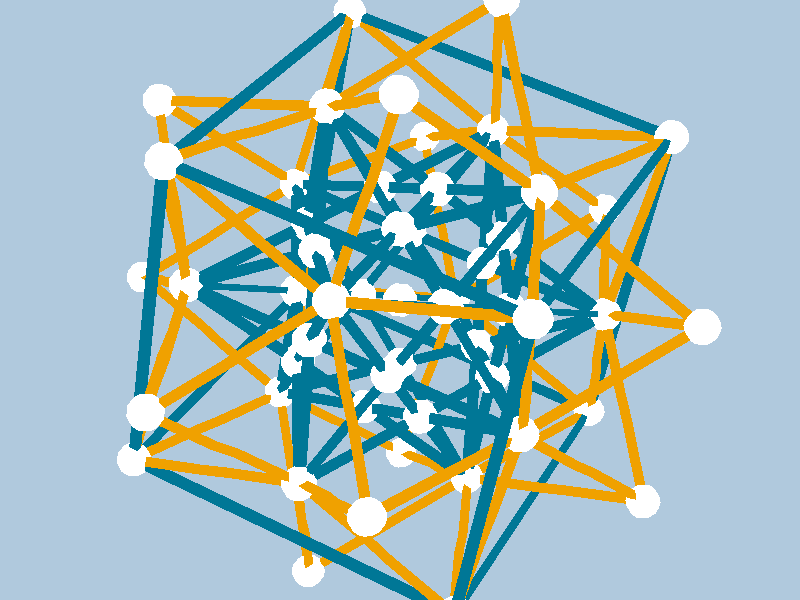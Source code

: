 

#declare           look_dir = <-0.92808427,-0.32173864,0.18746687>;

#declare             up_dir = <-0.34459728,0.55130211,-0.75981491>;

#declare          right_dir = <0.14111093,-0.76977285,-0.62252508>;

#declare viewpoint_distance = 108.73127;

#declare near_clip_distance = 0.2718281786416199;

#declare far_clip_distance = 217.46253967285156;

#declare      look_at_point = <0,0,0>;

#declare      field_of_view = 0.4426289;

#declare       canvas_width = 2000;

#declare      canvas_height = 2000;

#declare      parallel_proj = 0;

#declare anim = transform { rotate -58.283 * y rotate clock * 72 * x rotate 58.283 * y }global_settings { assumed_gamma 2.2 }camera {    #if ( parallel_proj )        orthographic    #end    location look_at_point - viewpoint_distance * look_dir    sky up_dir    right ( image_width / image_height ) * -x    up y    angle ( field_of_view / pi ) * 180    look_at look_at_point}#declare tau = ( 1 + sqrt(5) ) / 2;#declare phi = ( 1 + sqrt(5) ) / 2;#declare light_distance = viewpoint_distance * 2;#ifndef (multiplier_light_1)#declare multiplier_light_1 = 1;#end#ifndef (multiplier_light_2)#declare multiplier_light_2 = 1;#end#ifndef (multiplier_light_3)#declare multiplier_light_3 = 1;#end#ifndef (multiplier_ambient)#declare multiplier_ambient = 1.7;#end


light_source { -light_distance * <-0.44237605,-1.64281356,0.32475671> color rgb <0.92156863,0.92156863,0.89411765> * multiplier_light_1 }

light_source { -light_distance * <-0.14111094,0.76977283,0.6225251> color rgb <0.89411765,0.89411765,0.92156863> * multiplier_light_2 }

light_source { -light_distance * <-0.92808425,-0.32173863,0.18746687> color rgb <0.11764706,0.11764706,0.11764706> * multiplier_light_3 }

#declare ambient_color = color rgb <0.16078432,0.16078432,0.16078432>;

#default { texture { finish { phong 0.3 ambient multiplier_ambient * ambient_color diffuse 0.6 } } }

background { color rgb <0.68627453,0.78431374,0.86274511> }

#declare phi = ( 1 + sqrt(5) ) / 2;
#declare shape0 = union {
polygon {6, (<-1 +1/2*phi, -1, 1/2 -1/2*phi>)(<1/2 -1/2*phi, -1/2*phi, 1 -phi>)(<0, -3/2 +1/2*phi, -1/2*phi>)(<-1/2 +1/2*phi, -1/2*phi, 1 -phi>)(<1 -1/2*phi, -1, 1/2 -1/2*phi>)(<-1 +1/2*phi, -1, 1/2 -1/2*phi>)}
polygon {4, (<-1/2 +1/2*phi, -1/2*phi, -1 +phi>)(<1/2*phi, 1 -phi, -1/2 +1/2*phi>)(<-1 +phi, 1/2 -1/2*phi, 1/2*phi>)(<-1/2 +1/2*phi, -1/2*phi, -1 +phi>)}
polygon {4, (<0, 3/2 -1/2*phi, 1/2*phi>)(<1/2 -1/2*phi, 1 -1/2*phi, 1>)(<-1/2 +1/2*phi, 1 -1/2*phi, 1>)(<0, 3/2 -1/2*phi, 1/2*phi>)}
polygon {5, (<-1/2*phi, -1 +phi, -1/2 +1/2*phi>)(<-1, -1/2 +1/2*phi, 1 -1/2*phi>)(<-1/2*phi, 0, 3/2 -1/2*phi>)(<1 -phi, -1/2 +1/2*phi, 1/2*phi>)(<-1/2*phi, -1 +phi, -1/2 +1/2*phi>)}
polygon {4, (<-1, -1/2 +1/2*phi, -1 +1/2*phi>)(<-1/2*phi, 0, -3/2 +1/2*phi>)(<-1, 1/2 -1/2*phi, -1 +1/2*phi>)(<-1, -1/2 +1/2*phi, -1 +1/2*phi>)}
polygon {5, (<-1 +1/2*phi, -1, 1/2 -1/2*phi>)(<-3/2 +1/2*phi, -1/2*phi, 0>)(<-1/2*phi, 1 -phi, 1/2 -1/2*phi>)(<1/2 -1/2*phi, -1/2*phi, 1 -phi>)(<-1 +1/2*phi, -1, 1/2 -1/2*phi>)}
polygon {5, (<1/2 -1/2*phi, -1/2*phi, -1 +phi>)(<0, -3/2 +1/2*phi, 1/2*phi>)(<1/2 -1/2*phi, -1 +1/2*phi, 1>)(<1 -phi, 1/2 -1/2*phi, 1/2*phi>)(<1/2 -1/2*phi, -1/2*phi, -1 +phi>)}
polygon {6, (<1/2 -1/2*phi, 1/2*phi, -1 +phi>)(<0, 3/2 -1/2*phi, 1/2*phi>)(<-1/2 +1/2*phi, 1/2*phi, -1 +phi>)(<1 -1/2*phi, 1, -1/2 +1/2*phi>)(<-1 +1/2*phi, 1, -1/2 +1/2*phi>)(<1/2 -1/2*phi, 1/2*phi, -1 +phi>)}
polygon {5, (<1, -1/2 +1/2*phi, 1 -1/2*phi>)(<1/2*phi, -1 +phi, -1/2 +1/2*phi>)(<-1 +phi, -1/2 +1/2*phi, 1/2*phi>)(<1/2*phi, 0, 3/2 -1/2*phi>)(<1, -1/2 +1/2*phi, 1 -1/2*phi>)}
polygon {5, (<-1 +1/2*phi, 1, -1/2 +1/2*phi>)(<1 -1/2*phi, 1, -1/2 +1/2*phi>)(<1 -1/2*phi, 1, 1/2 -1/2*phi>)(<-1 +1/2*phi, 1, 1/2 -1/2*phi>)(<-1 +1/2*phi, 1, -1/2 +1/2*phi>)}
polygon {6, (<1/2 -1/2*phi, 1 -1/2*phi, -1>)(<1/2 -1/2*phi, -1 +1/2*phi, -1>)(<1 -phi, 1/2 -1/2*phi, -1/2*phi>)(<-1/2*phi, 0, -3/2 +1/2*phi>)(<1 -phi, -1/2 +1/2*phi, -1/2*phi>)(<1/2 -1/2*phi, 1 -1/2*phi, -1>)}
polygon {5, (<1/2 -1/2*phi, 1/2*phi, -1 +phi>)(<1 -phi, -1/2 +1/2*phi, 1/2*phi>)(<1/2 -1/2*phi, 1 -1/2*phi, 1>)(<0, 3/2 -1/2*phi, 1/2*phi>)(<1/2 -1/2*phi, 1/2*phi, -1 +phi>)}
polygon {4, (<-1/2*phi, -1 +phi, 1/2 -1/2*phi>)(<1/2 -1/2*phi, 1/2*phi, 1 -phi>)(<1 -phi, -1/2 +1/2*phi, -1/2*phi>)(<-1/2*phi, -1 +phi, 1/2 -1/2*phi>)}
polygon {5, (<-1/2 +1/2*phi, 1 -1/2*phi, -1>)(<-1/2 +1/2*phi, -1 +1/2*phi, -1>)(<1/2 -1/2*phi, -1 +1/2*phi, -1>)(<1/2 -1/2*phi, 1 -1/2*phi, -1>)(<-1/2 +1/2*phi, 1 -1/2*phi, -1>)}
polygon {4, (<1/2 -1/2*phi, -1/2*phi, 1 -phi>)(<-1/2*phi, 1 -phi, 1/2 -1/2*phi>)(<1 -phi, 1/2 -1/2*phi, -1/2*phi>)(<1/2 -1/2*phi, -1/2*phi, 1 -phi>)}
polygon {5, (<-1/2*phi, 1 -phi, -1/2 +1/2*phi>)(<1 -phi, 1/2 -1/2*phi, 1/2*phi>)(<-1/2*phi, 0, 3/2 -1/2*phi>)(<-1, 1/2 -1/2*phi, 1 -1/2*phi>)(<-1/2*phi, 1 -phi, -1/2 +1/2*phi>)}
polygon {5, (<1 -1/2*phi, -1, -1/2 +1/2*phi>)(<-1 +1/2*phi, -1, -1/2 +1/2*phi>)(<-1 +1/2*phi, -1, 1/2 -1/2*phi>)(<1 -1/2*phi, -1, 1/2 -1/2*phi>)(<1 -1/2*phi, -1, -1/2 +1/2*phi>)}
polygon {5, (<-1, -1/2 +1/2*phi, 1 -1/2*phi>)(<-1, -1/2 +1/2*phi, -1 +1/2*phi>)(<-1, 1/2 -1/2*phi, -1 +1/2*phi>)(<-1, 1/2 -1/2*phi, 1 -1/2*phi>)(<-1, -1/2 +1/2*phi, 1 -1/2*phi>)}
polygon {5, (<-3/2 +1/2*phi, 1/2*phi, 0>)(<-1 +1/2*phi, 1, 1/2 -1/2*phi>)(<1/2 -1/2*phi, 1/2*phi, 1 -phi>)(<-1/2*phi, -1 +phi, 1/2 -1/2*phi>)(<-3/2 +1/2*phi, 1/2*phi, 0>)}
polygon {4, (<1/2*phi, -1 +phi, -1/2 +1/2*phi>)(<-1/2 +1/2*phi, 1/2*phi, -1 +phi>)(<-1 +phi, -1/2 +1/2*phi, 1/2*phi>)(<1/2*phi, -1 +phi, -1/2 +1/2*phi>)}
polygon {6, (<0, 3/2 -1/2*phi, -1/2*phi>)(<1/2 -1/2*phi, 1/2*phi, 1 -phi>)(<-1 +1/2*phi, 1, 1/2 -1/2*phi>)(<1 -1/2*phi, 1, 1/2 -1/2*phi>)(<-1/2 +1/2*phi, 1/2*phi, 1 -phi>)(<0, 3/2 -1/2*phi, -1/2*phi>)}
polygon {5, (<0, 3/2 -1/2*phi, -1/2*phi>)(<1/2 -1/2*phi, 1 -1/2*phi, -1>)(<1 -phi, -1/2 +1/2*phi, -1/2*phi>)(<1/2 -1/2*phi, 1/2*phi, 1 -phi>)(<0, 3/2 -1/2*phi, -1/2*phi>)}
polygon {6, (<-3/2 +1/2*phi, 1/2*phi, 0>)(<-1/2*phi, -1 +phi, 1/2 -1/2*phi>)(<-1, -1/2 +1/2*phi, -1 +1/2*phi>)(<-1, -1/2 +1/2*phi, 1 -1/2*phi>)(<-1/2*phi, -1 +phi, -1/2 +1/2*phi>)(<-3/2 +1/2*phi, 1/2*phi, 0>)}
polygon {4, (<1, 1/2 -1/2*phi, -1 +1/2*phi>)(<1/2*phi, 0, -3/2 +1/2*phi>)(<1, -1/2 +1/2*phi, -1 +1/2*phi>)(<1, 1/2 -1/2*phi, -1 +1/2*phi>)}
polygon {4, (<1, -1/2 +1/2*phi, 1 -1/2*phi>)(<1/2*phi, 0, 3/2 -1/2*phi>)(<1, 1/2 -1/2*phi, 1 -1/2*phi>)(<1, -1/2 +1/2*phi, 1 -1/2*phi>)}
polygon {5, (<1/2*phi, 1 -phi, -1/2 +1/2*phi>)(<1, 1/2 -1/2*phi, 1 -1/2*phi>)(<1/2*phi, 0, 3/2 -1/2*phi>)(<-1 +phi, 1/2 -1/2*phi, 1/2*phi>)(<1/2*phi, 1 -phi, -1/2 +1/2*phi>)}
polygon {4, (<-1 +1/2*phi, -1, -1/2 +1/2*phi>)(<-3/2 +1/2*phi, -1/2*phi, 0>)(<-1 +1/2*phi, -1, 1/2 -1/2*phi>)(<-1 +1/2*phi, -1, -1/2 +1/2*phi>)}
polygon {5, (<1, 1/2 -1/2*phi, -1 +1/2*phi>)(<1/2*phi, 1 -phi, 1/2 -1/2*phi>)(<-1 +phi, 1/2 -1/2*phi, -1/2*phi>)(<1/2*phi, 0, -3/2 +1/2*phi>)(<1, 1/2 -1/2*phi, -1 +1/2*phi>)}
polygon {4, (<-1/2 +1/2*phi, 1/2*phi, 1 -phi>)(<1/2*phi, -1 +phi, 1/2 -1/2*phi>)(<-1 +phi, -1/2 +1/2*phi, -1/2*phi>)(<-1/2 +1/2*phi, 1/2*phi, 1 -phi>)}
polygon {6, (<-1/2 +1/2*phi, -1/2*phi, -1 +phi>)(<0, -3/2 +1/2*phi, 1/2*phi>)(<1/2 -1/2*phi, -1/2*phi, -1 +phi>)(<-1 +1/2*phi, -1, -1/2 +1/2*phi>)(<1 -1/2*phi, -1, -1/2 +1/2*phi>)(<-1/2 +1/2*phi, -1/2*phi, -1 +phi>)}
polygon {4, (<1/2*phi, 1 -phi, 1/2 -1/2*phi>)(<-1/2 +1/2*phi, -1/2*phi, 1 -phi>)(<-1 +phi, 1/2 -1/2*phi, -1/2*phi>)(<1/2*phi, 1 -phi, 1/2 -1/2*phi>)}
polygon {5, (<0, -3/2 +1/2*phi, -1/2*phi>)(<1/2 -1/2*phi, -1/2*phi, 1 -phi>)(<1 -phi, 1/2 -1/2*phi, -1/2*phi>)(<1/2 -1/2*phi, -1 +1/2*phi, -1>)(<0, -3/2 +1/2*phi, -1/2*phi>)}
polygon {5, (<-1/2 +1/2*phi, -1/2*phi, -1 +phi>)(<1 -1/2*phi, -1, -1/2 +1/2*phi>)(<3/2 -1/2*phi, -1/2*phi, 0>)(<1/2*phi, 1 -phi, -1/2 +1/2*phi>)(<-1/2 +1/2*phi, -1/2*phi, -1 +phi>)}
polygon {5, (<0, 3/2 -1/2*phi, -1/2*phi>)(<-1/2 +1/2*phi, 1/2*phi, 1 -phi>)(<-1 +phi, -1/2 +1/2*phi, -1/2*phi>)(<-1/2 +1/2*phi, 1 -1/2*phi, -1>)(<0, 3/2 -1/2*phi, -1/2*phi>)}
polygon {6, (<1, -1/2 +1/2*phi, 1 -1/2*phi>)(<1, -1/2 +1/2*phi, -1 +1/2*phi>)(<1/2*phi, -1 +phi, 1/2 -1/2*phi>)(<3/2 -1/2*phi, 1/2*phi, 0>)(<1/2*phi, -1 +phi, -1/2 +1/2*phi>)(<1, -1/2 +1/2*phi, 1 -1/2*phi>)}
polygon {4, (<1 -1/2*phi, -1, -1/2 +1/2*phi>)(<1 -1/2*phi, -1, 1/2 -1/2*phi>)(<3/2 -1/2*phi, -1/2*phi, 0>)(<1 -1/2*phi, -1, -1/2 +1/2*phi>)}
polygon {5, (<-1, -1/2 +1/2*phi, -1 +1/2*phi>)(<-1/2*phi, -1 +phi, 1/2 -1/2*phi>)(<1 -phi, -1/2 +1/2*phi, -1/2*phi>)(<-1/2*phi, 0, -3/2 +1/2*phi>)(<-1, -1/2 +1/2*phi, -1 +1/2*phi>)}
polygon {5, (<1, -1/2 +1/2*phi, 1 -1/2*phi>)(<1, 1/2 -1/2*phi, 1 -1/2*phi>)(<1, 1/2 -1/2*phi, -1 +1/2*phi>)(<1, -1/2 +1/2*phi, -1 +1/2*phi>)(<1, -1/2 +1/2*phi, 1 -1/2*phi>)}
polygon {5, (<1/2*phi, 0, -3/2 +1/2*phi>)(<-1 +phi, -1/2 +1/2*phi, -1/2*phi>)(<1/2*phi, -1 +phi, 1/2 -1/2*phi>)(<1, -1/2 +1/2*phi, -1 +1/2*phi>)(<1/2*phi, 0, -3/2 +1/2*phi>)}
polygon {5, (<-1/2 +1/2*phi, -1/2*phi, -1 +phi>)(<-1 +phi, 1/2 -1/2*phi, 1/2*phi>)(<-1/2 +1/2*phi, -1 +1/2*phi, 1>)(<0, -3/2 +1/2*phi, 1/2*phi>)(<-1/2 +1/2*phi, -1/2*phi, -1 +phi>)}
polygon {5, (<-1/2 +1/2*phi, 1 -1/2*phi, 1>)(<1/2 -1/2*phi, 1 -1/2*phi, 1>)(<1/2 -1/2*phi, -1 +1/2*phi, 1>)(<-1/2 +1/2*phi, -1 +1/2*phi, 1>)(<-1/2 +1/2*phi, 1 -1/2*phi, 1>)}
polygon {6, (<-1/2*phi, 1 -phi, -1/2 +1/2*phi>)(<-1, 1/2 -1/2*phi, 1 -1/2*phi>)(<-1, 1/2 -1/2*phi, -1 +1/2*phi>)(<-1/2*phi, 1 -phi, 1/2 -1/2*phi>)(<-3/2 +1/2*phi, -1/2*phi, 0>)(<-1/2*phi, 1 -phi, -1/2 +1/2*phi>)}
polygon {4, (<0, 3/2 -1/2*phi, -1/2*phi>)(<-1/2 +1/2*phi, 1 -1/2*phi, -1>)(<1/2 -1/2*phi, 1 -1/2*phi, -1>)(<0, 3/2 -1/2*phi, -1/2*phi>)}
polygon {5, (<-1, 1/2 -1/2*phi, -1 +1/2*phi>)(<-1/2*phi, 0, -3/2 +1/2*phi>)(<1 -phi, 1/2 -1/2*phi, -1/2*phi>)(<-1/2*phi, 1 -phi, 1/2 -1/2*phi>)(<-1, 1/2 -1/2*phi, -1 +1/2*phi>)}
polygon {5, (<1/2*phi, -1 +phi, -1/2 +1/2*phi>)(<3/2 -1/2*phi, 1/2*phi, 0>)(<1 -1/2*phi, 1, -1/2 +1/2*phi>)(<-1/2 +1/2*phi, 1/2*phi, -1 +phi>)(<1/2*phi, -1 +phi, -1/2 +1/2*phi>)}
polygon {4, (<-1/2*phi, -1 +phi, -1/2 +1/2*phi>)(<1 -phi, -1/2 +1/2*phi, 1/2*phi>)(<1/2 -1/2*phi, 1/2*phi, -1 +phi>)(<-1/2*phi, -1 +phi, -1/2 +1/2*phi>)}
polygon {6, (<-1 +phi, 1/2 -1/2*phi, -1/2*phi>)(<-1/2 +1/2*phi, -1 +1/2*phi, -1>)(<-1/2 +1/2*phi, 1 -1/2*phi, -1>)(<-1 +phi, -1/2 +1/2*phi, -1/2*phi>)(<1/2*phi, 0, -3/2 +1/2*phi>)(<-1 +phi, 1/2 -1/2*phi, -1/2*phi>)}
polygon {5, (<-1 +1/2*phi, -1, -1/2 +1/2*phi>)(<1/2 -1/2*phi, -1/2*phi, -1 +phi>)(<-1/2*phi, 1 -phi, -1/2 +1/2*phi>)(<-3/2 +1/2*phi, -1/2*phi, 0>)(<-1 +1/2*phi, -1, -1/2 +1/2*phi>)}
polygon {4, (<3/2 -1/2*phi, 1/2*phi, 0>)(<1 -1/2*phi, 1, 1/2 -1/2*phi>)(<1 -1/2*phi, 1, -1/2 +1/2*phi>)(<3/2 -1/2*phi, 1/2*phi, 0>)}
polygon {4, (<-3/2 +1/2*phi, 1/2*phi, 0>)(<-1 +1/2*phi, 1, -1/2 +1/2*phi>)(<-1 +1/2*phi, 1, 1/2 -1/2*phi>)(<-3/2 +1/2*phi, 1/2*phi, 0>)}
polygon {6, (<-1/2*phi, 0, 3/2 -1/2*phi>)(<1 -phi, 1/2 -1/2*phi, 1/2*phi>)(<1/2 -1/2*phi, -1 +1/2*phi, 1>)(<1/2 -1/2*phi, 1 -1/2*phi, 1>)(<1 -phi, -1/2 +1/2*phi, 1/2*phi>)(<-1/2*phi, 0, 3/2 -1/2*phi>)}
polygon {4, (<1/2 -1/2*phi, -1/2*phi, -1 +phi>)(<1 -phi, 1/2 -1/2*phi, 1/2*phi>)(<-1/2*phi, 1 -phi, -1/2 +1/2*phi>)(<1/2 -1/2*phi, -1/2*phi, -1 +phi>)}
polygon {5, (<-3/2 +1/2*phi, 1/2*phi, 0>)(<-1/2*phi, -1 +phi, -1/2 +1/2*phi>)(<1/2 -1/2*phi, 1/2*phi, -1 +phi>)(<-1 +1/2*phi, 1, -1/2 +1/2*phi>)(<-3/2 +1/2*phi, 1/2*phi, 0>)}
polygon {5, (<-1/2 +1/2*phi, 1/2*phi, 1 -phi>)(<1 -1/2*phi, 1, 1/2 -1/2*phi>)(<3/2 -1/2*phi, 1/2*phi, 0>)(<1/2*phi, -1 +phi, 1/2 -1/2*phi>)(<-1/2 +1/2*phi, 1/2*phi, 1 -phi>)}
polygon {5, (<-1 +phi, 1/2 -1/2*phi, -1/2*phi>)(<-1/2 +1/2*phi, -1/2*phi, 1 -phi>)(<0, -3/2 +1/2*phi, -1/2*phi>)(<-1/2 +1/2*phi, -1 +1/2*phi, -1>)(<-1 +phi, 1/2 -1/2*phi, -1/2*phi>)}
polygon {5, (<1 -1/2*phi, -1, 1/2 -1/2*phi>)(<-1/2 +1/2*phi, -1/2*phi, 1 -phi>)(<1/2*phi, 1 -phi, 1/2 -1/2*phi>)(<3/2 -1/2*phi, -1/2*phi, 0>)(<1 -1/2*phi, -1, 1/2 -1/2*phi>)}
polygon {6, (<-1 +phi, 1/2 -1/2*phi, 1/2*phi>)(<1/2*phi, 0, 3/2 -1/2*phi>)(<-1 +phi, -1/2 +1/2*phi, 1/2*phi>)(<-1/2 +1/2*phi, 1 -1/2*phi, 1>)(<-1/2 +1/2*phi, -1 +1/2*phi, 1>)(<-1 +phi, 1/2 -1/2*phi, 1/2*phi>)}
polygon {4, (<-1, -1/2 +1/2*phi, 1 -1/2*phi>)(<-1, 1/2 -1/2*phi, 1 -1/2*phi>)(<-1/2*phi, 0, 3/2 -1/2*phi>)(<-1, -1/2 +1/2*phi, 1 -1/2*phi>)}
polygon {5, (<-1 +phi, -1/2 +1/2*phi, 1/2*phi>)(<-1/2 +1/2*phi, 1/2*phi, -1 +phi>)(<0, 3/2 -1/2*phi, 1/2*phi>)(<-1/2 +1/2*phi, 1 -1/2*phi, 1>)(<-1 +phi, -1/2 +1/2*phi, 1/2*phi>)}
polygon {6, (<1/2*phi, 1 -phi, -1/2 +1/2*phi>)(<3/2 -1/2*phi, -1/2*phi, 0>)(<1/2*phi, 1 -phi, 1/2 -1/2*phi>)(<1, 1/2 -1/2*phi, -1 +1/2*phi>)(<1, 1/2 -1/2*phi, 1 -1/2*phi>)(<1/2*phi, 1 -phi, -1/2 +1/2*phi>)}
polygon {4, (<-1/2 +1/2*phi, -1 +1/2*phi, -1>)(<0, -3/2 +1/2*phi, -1/2*phi>)(<1/2 -1/2*phi, -1 +1/2*phi, -1>)(<-1/2 +1/2*phi, -1 +1/2*phi, -1>)}
polygon {4, (<0, -3/2 +1/2*phi, 1/2*phi>)(<-1/2 +1/2*phi, -1 +1/2*phi, 1>)(<1/2 -1/2*phi, -1 +1/2*phi, 1>)(<0, -3/2 +1/2*phi, 1/2*phi>)}
}
#declare trans0 = transform { matrix < 1, 0, 0, 0, 1, 0, 0, 0, 1,  0, 0, 0 > }
#declare color_255_255_255 = texture { pigment { color rgb <1,1,1> } };
#declare shape1 = union {
polygon {5, (<1 +2*phi, -1/2 +1/2*phi, -1 +1/2*phi>)(<1 +2*phi, 1/2 -1/2*phi, -1 +1/2*phi>)(<1, 1/2 -1/2*phi, -1 +1/2*phi>)(<1, -1/2 +1/2*phi, -1 +1/2*phi>)(<1 +2*phi, -1/2 +1/2*phi, -1 +1/2*phi>)}
polygon {5, (<1 +2*phi, -1/2 +1/2*phi, 1 -1/2*phi>)(<1 +2*phi, -1/2 +1/2*phi, -1 +1/2*phi>)(<1, -1/2 +1/2*phi, -1 +1/2*phi>)(<1, -1/2 +1/2*phi, 1 -1/2*phi>)(<1 +2*phi, -1/2 +1/2*phi, 1 -1/2*phi>)}
polygon {5, (<1 +2*phi, 1/2 -1/2*phi, 1 -1/2*phi>)(<1, 1/2 -1/2*phi, 1 -1/2*phi>)(<1, 1/2 -1/2*phi, -1 +1/2*phi>)(<1 +2*phi, 1/2 -1/2*phi, -1 +1/2*phi>)(<1 +2*phi, 1/2 -1/2*phi, 1 -1/2*phi>)}
polygon {5, (<1 +2*phi, -1/2 +1/2*phi, 1 -1/2*phi>)(<1, -1/2 +1/2*phi, 1 -1/2*phi>)(<1, 1/2 -1/2*phi, 1 -1/2*phi>)(<1 +2*phi, 1/2 -1/2*phi, 1 -1/2*phi>)(<1 +2*phi, -1/2 +1/2*phi, 1 -1/2*phi>)}
}
#declare trans1 = transform { matrix < 0, 0, -1, -1, 0, 0, 0, 1, 0,  0, 0, 0 > }
#declare color_0_118_149 = texture { pigment { color rgb <0,0.463,0.584> } };
#declare shape2 = union {
polygon {4, (<3/2 +2*phi, -1/2 +1/2*phi, -phi>)(<3/2 +2*phi, 1/2 -1/2*phi, -phi>)(<5/2 +5/2*phi, 0, -1/2 -phi>)(<3/2 +2*phi, -1/2 +1/2*phi, -phi>)}
polygon {5, (<2 +5*phi, -1/2 +1/2*phi, -5/2*phi>)(<2 +5*phi, 1/2 -1/2*phi, -5/2*phi>)(<3/2 +3*phi, 1/2 -1/2*phi, -1 -phi>)(<3/2 +3*phi, -1/2 +1/2*phi, -1 -phi>)(<2 +5*phi, -1/2 +1/2*phi, -5/2*phi>)}
polygon {4, (<3/2 +2*phi, -1/2 +1/2*phi, -phi>)(<5/2 +5/2*phi, 0, -1/2 -phi>)(<3/2 +3*phi, -1/2 +1/2*phi, -1 -phi>)(<3/2 +2*phi, -1/2 +1/2*phi, -phi>)}
polygon {4, (<1/2 +5/2*phi, 0, -1/2 -phi>)(<3/2 +3*phi, 1/2 -1/2*phi, -1 -phi>)(<3/2 +2*phi, 1/2 -1/2*phi, -phi>)(<1/2 +5/2*phi, 0, -1/2 -phi>)}
polygon {4, (<1/2 +5/2*phi, 0, -1/2 -phi>)(<3/2 +3*phi, -1/2 +1/2*phi, -1 -phi>)(<3/2 +3*phi, 1/2 -1/2*phi, -1 -phi>)(<1/2 +5/2*phi, 0, -1/2 -phi>)}
polygon {5, (<1/2*phi, 0, -3/2 +1/2*phi>)(<1, -1/2 +1/2*phi, -1 +1/2*phi>)(<3/2 +2*phi, -1/2 +1/2*phi, -phi>)(<1/2 +5/2*phi, 0, -1/2 -phi>)(<1/2*phi, 0, -3/2 +1/2*phi>)}
polygon {4, (<3/2 +2*phi, 1/2 -1/2*phi, -phi>)(<3/2 +3*phi, 1/2 -1/2*phi, -1 -phi>)(<5/2 +5/2*phi, 0, -1/2 -phi>)(<3/2 +2*phi, 1/2 -1/2*phi, -phi>)}
polygon {5, (<5/2 +5/2*phi, 0, -1/2 -phi>)(<3/2 +3*phi, 1/2 -1/2*phi, -1 -phi>)(<2 +5*phi, 1/2 -1/2*phi, -5/2*phi>)(<3 +9/2*phi, 0, 1/2 -5/2*phi>)(<5/2 +5/2*phi, 0, -1/2 -phi>)}
polygon {4, (<3/2 +2*phi, -1/2 +1/2*phi, -phi>)(<3/2 +3*phi, -1/2 +1/2*phi, -1 -phi>)(<1/2 +5/2*phi, 0, -1/2 -phi>)(<3/2 +2*phi, -1/2 +1/2*phi, -phi>)}
polygon {5, (<1/2*phi, 0, -3/2 +1/2*phi>)(<1/2 +5/2*phi, 0, -1/2 -phi>)(<3/2 +2*phi, 1/2 -1/2*phi, -phi>)(<1, 1/2 -1/2*phi, -1 +1/2*phi>)(<1/2*phi, 0, -3/2 +1/2*phi>)}
polygon {5, (<1, -1/2 +1/2*phi, -1 +1/2*phi>)(<1, 1/2 -1/2*phi, -1 +1/2*phi>)(<3/2 +2*phi, 1/2 -1/2*phi, -phi>)(<3/2 +2*phi, -1/2 +1/2*phi, -phi>)(<1, -1/2 +1/2*phi, -1 +1/2*phi>)}
polygon {5, (<2 +5*phi, -1/2 +1/2*phi, -5/2*phi>)(<3/2 +3*phi, -1/2 +1/2*phi, -1 -phi>)(<5/2 +5/2*phi, 0, -1/2 -phi>)(<3 +9/2*phi, 0, 1/2 -5/2*phi>)(<2 +5*phi, -1/2 +1/2*phi, -5/2*phi>)}
}
#declare trans2 = transform { matrix < 0, 0, 1, 1, 0, 0, 0, 1, 0,  0, 0, 0 > }
#declare color_240_160_0 = texture { pigment { color rgb <0.941,0.627,0> } };
#declare shape3 = union {
polygon {5, (<1 +4*phi, -1/2 +1/2*phi, -1 +1/2*phi>)(<1 +4*phi, 1/2 -1/2*phi, -1 +1/2*phi>)(<1, 1/2 -1/2*phi, -1 +1/2*phi>)(<1, -1/2 +1/2*phi, -1 +1/2*phi>)(<1 +4*phi, -1/2 +1/2*phi, -1 +1/2*phi>)}
polygon {5, (<1 +4*phi, -1/2 +1/2*phi, 1 -1/2*phi>)(<1 +4*phi, -1/2 +1/2*phi, -1 +1/2*phi>)(<1, -1/2 +1/2*phi, -1 +1/2*phi>)(<1, -1/2 +1/2*phi, 1 -1/2*phi>)(<1 +4*phi, -1/2 +1/2*phi, 1 -1/2*phi>)}
polygon {5, (<1 +4*phi, 1/2 -1/2*phi, 1 -1/2*phi>)(<1, 1/2 -1/2*phi, 1 -1/2*phi>)(<1, 1/2 -1/2*phi, -1 +1/2*phi>)(<1 +4*phi, 1/2 -1/2*phi, -1 +1/2*phi>)(<1 +4*phi, 1/2 -1/2*phi, 1 -1/2*phi>)}
polygon {5, (<1 +4*phi, -1/2 +1/2*phi, 1 -1/2*phi>)(<1, -1/2 +1/2*phi, 1 -1/2*phi>)(<1, 1/2 -1/2*phi, 1 -1/2*phi>)(<1 +4*phi, 1/2 -1/2*phi, 1 -1/2*phi>)(<1 +4*phi, -1/2 +1/2*phi, 1 -1/2*phi>)}
}
#declare trans3 = transform { matrix < -1/2*phi, 1/2 -1/2*phi, 1/2, -1/2 +1/2*phi, 1/2, 1/2*phi, -1/2, 1/2*phi, 1/2 -1/2*phi,  0, 0, 0 > }
#declare trans4 = transform { matrix < 0, 1, 0, 0, 0, 1, 1, 0, 0,  0, 0, 0 > }
#declare trans5 = transform { matrix < -1/2*phi, -1/2 +1/2*phi, 1/2, -1/2 +1/2*phi, -1/2, 1/2*phi, 1/2, 1/2*phi, -1/2 +1/2*phi,  0, 0, 0 > }
#declare shape4 = union {
polygon {5, (<5 +10*phi, -1/2 +1/2*phi, -1 +1/2*phi>)(<5 +10*phi, 1/2 -1/2*phi, -1 +1/2*phi>)(<1, 1/2 -1/2*phi, -1 +1/2*phi>)(<1, -1/2 +1/2*phi, -1 +1/2*phi>)(<5 +10*phi, -1/2 +1/2*phi, -1 +1/2*phi>)}
polygon {5, (<5 +10*phi, -1/2 +1/2*phi, 1 -1/2*phi>)(<5 +10*phi, -1/2 +1/2*phi, -1 +1/2*phi>)(<1, -1/2 +1/2*phi, -1 +1/2*phi>)(<1, -1/2 +1/2*phi, 1 -1/2*phi>)(<5 +10*phi, -1/2 +1/2*phi, 1 -1/2*phi>)}
polygon {5, (<5 +10*phi, 1/2 -1/2*phi, 1 -1/2*phi>)(<1, 1/2 -1/2*phi, 1 -1/2*phi>)(<1, 1/2 -1/2*phi, -1 +1/2*phi>)(<5 +10*phi, 1/2 -1/2*phi, -1 +1/2*phi>)(<5 +10*phi, 1/2 -1/2*phi, 1 -1/2*phi>)}
polygon {5, (<5 +10*phi, -1/2 +1/2*phi, 1 -1/2*phi>)(<1, -1/2 +1/2*phi, 1 -1/2*phi>)(<1, 1/2 -1/2*phi, 1 -1/2*phi>)(<5 +10*phi, 1/2 -1/2*phi, 1 -1/2*phi>)(<5 +10*phi, -1/2 +1/2*phi, 1 -1/2*phi>)}
}
#declare trans6 = transform { matrix < 1/2*phi, -1/2 +1/2*phi, 1/2, 1/2 -1/2*phi, -1/2, 1/2*phi, 1/2, -1/2*phi, 1/2 -1/2*phi,  0, 0, 0 > }
#declare trans7 = transform { matrix < -1/2 +1/2*phi, 1/2, -1/2*phi, -1/2, 1/2*phi, -1/2 +1/2*phi, 1/2*phi, -1/2 +1/2*phi, 1/2,  0, 0, 0 > }
#declare trans8 = transform { matrix < -1/2, 1/2*phi, 1/2 -1/2*phi, -1/2*phi, 1/2 -1/2*phi, 1/2, -1/2 +1/2*phi, 1/2, 1/2*phi,  0, 0, 0 > }
#declare trans9 = transform { matrix < 1/2 -1/2*phi, -1/2, 1/2*phi, 1/2, -1/2*phi, 1/2 -1/2*phi, 1/2*phi, -1/2 +1/2*phi, 1/2,  0, 0, 0 > }
#declare trans10 = transform { matrix < 1/2*phi, 1/2 -1/2*phi, -1/2, 1/2 -1/2*phi, 1/2, -1/2*phi, 1/2, 1/2*phi, -1/2 +1/2*phi,  0, 0, 0 > }
#declare trans11 = transform { matrix < 1/2, -1/2*phi, 1/2 -1/2*phi, 1/2*phi, -1/2 +1/2*phi, 1/2, 1/2 -1/2*phi, -1/2, 1/2*phi,  0, 0, 0 > }
#declare trans12 = transform { matrix < 1/2, -1/2*phi, -1/2 +1/2*phi, 1/2*phi, -1/2 +1/2*phi, -1/2, -1/2 +1/2*phi, 1/2, 1/2*phi,  0, 0, 0 > }
#declare trans13 = transform { matrix < -1/2, -1/2*phi, -1/2 +1/2*phi, -1/2*phi, -1/2 +1/2*phi, -1/2, -1/2 +1/2*phi, -1/2, -1/2*phi,  0, 0, 0 > }
#declare trans14 = transform { matrix < -1/2, 1/2*phi, -1/2 +1/2*phi, 1/2*phi, -1/2 +1/2*phi, 1/2, -1/2 +1/2*phi, 1/2, -1/2*phi,  0, 0, 0 > }
#declare trans15 = transform { matrix < 0, -1, 0, 0, 0, -1, 1, 0, 0,  0, 0, 0 > }
#declare trans16 = transform { matrix < -1/2, -1/2*phi, 1/2 -1/2*phi, -1/2*phi, -1/2 +1/2*phi, 1/2, 1/2 -1/2*phi, 1/2, -1/2*phi,  0, 0, 0 > }
#declare trans17 = transform { matrix < 1/2, 1/2*phi, -1/2 +1/2*phi, 1/2*phi, 1/2 -1/2*phi, -1/2, 1/2 -1/2*phi, 1/2, -1/2*phi,  0, 0, 0 > }
#declare trans18 = transform { matrix < 1/2*phi, 1/2 -1/2*phi, 1/2, 1/2 -1/2*phi, 1/2, 1/2*phi, -1/2, -1/2*phi, -1/2 +1/2*phi,  0, 0, 0 > }
#declare trans19 = transform { matrix < -1/2, 1/2*phi, -1/2 +1/2*phi, -1/2*phi, 1/2 -1/2*phi, -1/2, 1/2 -1/2*phi, -1/2, 1/2*phi,  0, 0, 0 > }
#declare trans20 = transform { matrix < 1/2, 1/2*phi, 1/2 -1/2*phi, 1/2*phi, 1/2 -1/2*phi, 1/2, -1/2 +1/2*phi, -1/2, -1/2*phi,  0, 0, 0 > }
#declare trans21 = transform { matrix < 1/2 -1/2*phi, -1/2, -1/2*phi, 1/2, -1/2*phi, -1/2 +1/2*phi, -1/2*phi, 1/2 -1/2*phi, 1/2,  0, 0, 0 > }
#declare trans22 = transform { matrix < -1, 0, 0, 0, 1, 0, 0, 0, -1,  0, 0, 0 > }
#declare trans23 = transform { matrix < -1/2*phi, -1/2 +1/2*phi, -1/2, -1/2 +1/2*phi, -1/2, -1/2*phi, -1/2, -1/2*phi, -1/2 +1/2*phi,  0, 0, 0 > }
#declare trans24 = transform { matrix < 1/2 -1/2*phi, 1/2, -1/2*phi, 1/2, 1/2*phi, -1/2 +1/2*phi, 1/2*phi, 1/2 -1/2*phi, -1/2,  0, 0, 0 > }
#declare trans25 = transform { matrix < -1/2 +1/2*phi, -1/2, -1/2*phi, -1/2, -1/2*phi, -1/2 +1/2*phi, -1/2*phi, -1/2 +1/2*phi, -1/2,  0, 0, 0 > }
#declare trans26 = transform { matrix < -1/2 +1/2*phi, -1/2, 1/2*phi, 1/2, 1/2*phi, -1/2 +1/2*phi, -1/2*phi, -1/2 +1/2*phi, 1/2,  0, 0, 0 > }
#declare trans27 = transform { matrix < -1, 0, 0, 0, -1, 0, 0, 0, 1,  0, 0, 0 > }
#declare trans28 = transform { matrix < -1/2 +1/2*phi, -1/2, 1/2*phi, -1/2, -1/2*phi, 1/2 -1/2*phi, 1/2*phi, 1/2 -1/2*phi, -1/2,  0, 0, 0 > }
#declare trans29 = transform { matrix < 0, 0, -1, 1, 0, 0, 0, -1, 0,  0, 0, 0 > }
#declare trans30 = transform { matrix < -1/2 +1/2*phi, 1/2, 1/2*phi, -1/2, 1/2*phi, 1/2 -1/2*phi, -1/2*phi, 1/2 -1/2*phi, 1/2,  0, 0, 0 > }
#declare trans31 = transform { matrix < 1/2*phi, -1/2 +1/2*phi, -1/2, -1/2 +1/2*phi, 1/2, 1/2*phi, 1/2, -1/2*phi, -1/2 +1/2*phi,  0, 0, 0 > }
#declare trans32 = transform { matrix < -1/2*phi, 1/2 -1/2*phi, -1/2, -1/2 +1/2*phi, 1/2, -1/2*phi, 1/2, -1/2*phi, 1/2 -1/2*phi,  0, 0, 0 > }
#declare trans33 = transform { matrix < 1/2 -1/2*phi, 1/2, 1/2*phi, 1/2, 1/2*phi, 1/2 -1/2*phi, -1/2*phi, -1/2 +1/2*phi, -1/2,  0, 0, 0 > }
#declare trans34 = transform { matrix < -1/2, -1/2*phi, 1/2 -1/2*phi, 1/2*phi, 1/2 -1/2*phi, -1/2, -1/2 +1/2*phi, -1/2, 1/2*phi,  0, 0, 0 > }
#declare trans35 = transform { matrix < 1/2*phi, -1/2 +1/2*phi, -1/2, 1/2 -1/2*phi, -1/2, -1/2*phi, -1/2, 1/2*phi, 1/2 -1/2*phi,  0, 0, 0 > }
object { shape0 transform trans0 translate (<-2 -3*phi, 0, -3 -5*phi>) transform anim texture { color_255_255_255 } }
object { shape0 transform trans0 translate (<-2 -3*phi, 5 +8*phi, 0>) transform anim texture { color_255_255_255 } }
object { shape1 transform trans1 translate (<-2 -3*phi, 0, 1 +phi>) transform anim texture { color_0_118_149 } }
object { shape2 transform trans2 translate (<0, 3 +5*phi, 2 +3*phi>) transform anim texture { color_240_160_0 } }
object { shape0 transform trans0 translate (<-3 -5*phi, 2 +3*phi, 0>) transform anim texture { color_255_255_255 } }
object { shape3 transform trans3 translate (<0, 1 +phi, 2 +3*phi>) transform anim texture { color_0_118_149 } }
object { shape2 transform trans4 translate (<-2 -3*phi, 0, -3 -5*phi>) transform anim texture { color_240_160_0 } }
object { shape0 transform trans0 translate (<0, 0, 0>) transform anim texture { color_255_255_255 } }
object { shape0 transform trans0 translate (<0, -1 -phi, 2 +3*phi>) transform anim texture { color_255_255_255 } }
object { shape1 transform trans5 translate (<1 +2*phi, -1 -2*phi, 1 +2*phi>) transform anim texture { color_0_118_149 } }
object { shape0 transform trans0 translate (<3 +5*phi, -3 -5*phi, -3 -5*phi>) transform anim texture { color_255_255_255 } }
object { shape0 transform trans0 translate (<-3 -5*phi, -3 -5*phi, -3 -5*phi>) transform anim texture { color_255_255_255 } }
object { shape4 transform trans6 translate (<0, -2 -3*phi, -5 -8*phi>) transform anim texture { color_0_118_149 } }
object { shape4 transform trans7 translate (<3 +5*phi, -3 -5*phi, 3 +5*phi>) transform anim texture { color_0_118_149 } }
object { shape1 transform trans8 translate (<-1 -2*phi, -1 -2*phi, 1 +2*phi>) transform anim texture { color_0_118_149 } }
object { shape2 transform trans5 translate (<0, -3 -5*phi, 2 +3*phi>) transform anim texture { color_240_160_0 } }
object { shape3 transform trans4 translate (<0, 1 +phi, 2 +3*phi>) transform anim texture { color_0_118_149 } }
object { shape1 transform trans9 translate (<1 +2*phi, -1 -2*phi, -1 -2*phi>) transform anim texture { color_0_118_149 } }
object { shape3 transform trans6 translate (<1 +2*phi, 1 +2*phi, -1 -2*phi>) transform anim texture { color_0_118_149 } }
object { shape3 transform trans10 translate (<0, 1 +phi, -2 -3*phi>) transform anim texture { color_0_118_149 } }
object { shape3 transform trans11 translate (<-1 -2*phi, -1 -2*phi, -1 -2*phi>) transform anim texture { color_0_118_149 } }
object { shape2 transform trans8 translate (<-3 -5*phi, -2 -3*phi, 0>) transform anim texture { color_240_160_0 } }
object { shape0 transform trans0 translate (<1 +2*phi, 1 +2*phi, 1 +2*phi>) transform anim texture { color_255_255_255 } }
object { shape0 transform trans0 translate (<3 +5*phi, 2 +3*phi, 0>) transform anim texture { color_255_255_255 } }
object { shape1 transform trans5 translate (<0, 1 +phi, -2 -3*phi>) transform anim texture { color_0_118_149 } }
object { shape2 transform trans12 translate (<2 +3*phi, 0, -3 -5*phi>) transform anim texture { color_240_160_0 } }
object { shape2 transform trans13 translate (<0, -3 -5*phi, -2 -3*phi>) transform anim texture { color_240_160_0 } }
object { shape2 transform trans14 translate (<2 +3*phi, 0, 3 +5*phi>) transform anim texture { color_240_160_0 } }
object { shape2 transform trans15 translate (<-2 -3*phi, 0, -3 -5*phi>) transform anim texture { color_240_160_0 } }
object { shape4 transform trans7 translate (<-2 -3*phi, -5 -8*phi, 0>) transform anim texture { color_0_118_149 } }
object { shape0 transform trans0 translate (<-2 -3*phi, 0, -1 -phi>) transform anim texture { color_255_255_255 } }
object { shape3 transform trans5 translate (<-1 -2*phi, 1 +2*phi, -1 -2*phi>) transform anim texture { color_0_118_149 } }
object { shape3 transform trans9 translate (<-1 -2*phi, 1 +2*phi, 1 +2*phi>) transform anim texture { color_0_118_149 } }
object { shape0 transform trans0 translate (<0, 3 +5*phi, 2 +3*phi>) transform anim texture { color_255_255_255 } }
object { shape0 transform trans0 translate (<-5 -8*phi, 0, 2 +3*phi>) transform anim texture { color_255_255_255 } }
object { shape3 transform trans16 translate (<1 +2*phi, -1 -2*phi, -1 -2*phi>) transform anim texture { color_0_118_149 } }
object { shape3 transform trans17 translate (<-1 -2*phi, 1 +2*phi, 1 +2*phi>) transform anim texture { color_0_118_149 } }
object { shape0 transform trans0 translate (<5 +8*phi, 0, 2 +3*phi>) transform anim texture { color_255_255_255 } }
object { shape0 transform trans0 translate (<0, 2 +3*phi, 5 +8*phi>) transform anim texture { color_255_255_255 } }
object { shape2 transform trans18 translate (<0, -3 -5*phi, 2 +3*phi>) transform anim texture { color_240_160_0 } }
object { shape3 transform trans12 translate (<-1 -2*phi, -1 -2*phi, 1 +2*phi>) transform anim texture { color_0_118_149 } }
object { shape1 transform trans13 translate (<2 +3*phi, 0, 1 +phi>) transform anim texture { color_0_118_149 } }
object { shape1 transform trans19 translate (<-1 -2*phi, -1 -2*phi, -1 -2*phi>) transform anim texture { color_0_118_149 } }
object { shape2 transform trans20 translate (<2 +3*phi, 0, 3 +5*phi>) transform anim texture { color_240_160_0 } }
object { shape0 transform trans0 translate (<2 +3*phi, 5 +8*phi, 0>) transform anim texture { color_255_255_255 } }
object { shape0 transform trans0 translate (<2 +3*phi, 0, -3 -5*phi>) transform anim texture { color_255_255_255 } }
object { shape3 transform trans11 translate (<2 +3*phi, 0, 1 +phi>) transform anim texture { color_0_118_149 } }
object { shape1 transform trans21 translate (<-1 -phi, 2 +3*phi, 0>) transform anim texture { color_0_118_149 } }
object { shape1 transform trans22 translate (<1 +phi, -2 -3*phi, 0>) transform anim texture { color_0_118_149 } }
object { shape2 transform trans17 translate (<0, 3 +5*phi, -2 -3*phi>) transform anim texture { color_240_160_0 } }
object { shape1 transform trans16 translate (<-1 -2*phi, 1 +2*phi, 1 +2*phi>) transform anim texture { color_0_118_149 } }
object { shape3 transform trans23 translate (<-1 -2*phi, 1 +2*phi, 1 +2*phi>) transform anim texture { color_0_118_149 } }
object { shape4 transform trans11 translate (<2 +3*phi, 5 +8*phi, 0>) transform anim texture { color_0_118_149 } }
object { shape0 transform trans0 translate (<-2 -3*phi, -5 -8*phi, 0>) transform anim texture { color_255_255_255 } }
object { shape3 transform trans24 translate (<-1 -2*phi, -1 -2*phi, -1 -2*phi>) transform anim texture { color_0_118_149 } }
object { shape3 transform trans22 translate (<-1 -phi, -2 -3*phi, 0>) transform anim texture { color_0_118_149 } }
object { shape3 transform trans25 translate (<-1 -phi, -2 -3*phi, 0>) transform anim texture { color_0_118_149 } }
object { shape2 transform trans17 translate (<3 +5*phi, -2 -3*phi, 0>) transform anim texture { color_240_160_0 } }
object { shape1 transform trans11 translate (<1 +2*phi, 1 +2*phi, 1 +2*phi>) transform anim texture { color_0_118_149 } }
object { shape0 transform trans0 translate (<-1 -phi, 2 +3*phi, 0>) transform anim texture { color_255_255_255 } }
object { shape3 transform trans21 translate (<-1 -2*phi, 1 +2*phi, -1 -2*phi>) transform anim texture { color_0_118_149 } }
object { shape3 transform trans2 translate (<-2 -3*phi, 0, 1 +phi>) transform anim texture { color_0_118_149 } }
object { shape2 transform trans26 translate (<3 +5*phi, 2 +3*phi, 0>) transform anim texture { color_240_160_0 } }
object { shape2 transform trans27 translate (<0, -3 -5*phi, -2 -3*phi>) transform anim texture { color_240_160_0 } }
object { shape3 transform trans28 translate (<1 +2*phi, 1 +2*phi, 1 +2*phi>) transform anim texture { color_0_118_149 } }
object { shape2 transform trans27 translate (<-2 -3*phi, 0, 3 +5*phi>) transform anim texture { color_240_160_0 } }
object { shape3 transform trans1 translate (<-2 -3*phi, 0, -1 -phi>) transform anim texture { color_0_118_149 } }
object { shape3 transform trans3 translate (<-1 -2*phi, -1 -2*phi, -1 -2*phi>) transform anim texture { color_0_118_149 } }
object { shape2 transform trans29 translate (<0, -3 -5*phi, -2 -3*phi>) transform anim texture { color_240_160_0 } }
object { shape0 transform trans0 translate (<-2 -3*phi, 0, 1 +phi>) transform anim texture { color_255_255_255 } }
object { shape0 transform trans0 translate (<0, 2 +3*phi, -5 -8*phi>) transform anim texture { color_255_255_255 } }
object { shape3 transform trans30 translate (<1 +2*phi, -1 -2*phi, 1 +2*phi>) transform anim texture { color_0_118_149 } }
object { shape2 transform trans31 translate (<0, 3 +5*phi, 2 +3*phi>) transform anim texture { color_240_160_0 } }
object { shape2 transform trans14 translate (<-3 -5*phi, -2 -3*phi, 0>) transform anim texture { color_240_160_0 } }
object { shape1 transform trans3 translate (<1 +2*phi, 1 +2*phi, 1 +2*phi>) transform anim texture { color_0_118_149 } }
object { shape0 transform trans0 translate (<3 +5*phi, -2 -3*phi, 0>) transform anim texture { color_255_255_255 } }
object { shape0 transform trans0 translate (<-1 -2*phi, -1 -2*phi, 1 +2*phi>) transform anim texture { color_255_255_255 } }
object { shape3 transform trans23 translate (<0, -1 -phi, -2 -3*phi>) transform anim texture { color_0_118_149 } }
object { shape0 transform trans0 translate (<1 +2*phi, 1 +2*phi, -1 -2*phi>) transform anim texture { color_255_255_255 } }
object { shape2 transform trans8 translate (<2 +3*phi, 0, -3 -5*phi>) transform anim texture { color_240_160_0 } }
object { shape3 transform trans5 translate (<0, -1 -phi, 2 +3*phi>) transform anim texture { color_0_118_149 } }
object { shape3 transform trans32 translate (<-1 -2*phi, -1 -2*phi, 1 +2*phi>) transform anim texture { color_0_118_149 } }
object { shape3 transform trans12 translate (<2 +3*phi, 0, -1 -phi>) transform anim texture { color_0_118_149 } }
object { shape2 transform trans20 translate (<-3 -5*phi, 2 +3*phi, 0>) transform anim texture { color_240_160_0 } }
object { shape3 transform trans15 translate (<0, -1 -phi, 2 +3*phi>) transform anim texture { color_0_118_149 } }
object { shape2 transform trans15 translate (<3 +5*phi, -2 -3*phi, 0>) transform anim texture { color_240_160_0 } }
object { shape2 transform trans12 translate (<-3 -5*phi, -2 -3*phi, 0>) transform anim texture { color_240_160_0 } }
object { shape3 transform trans19 translate (<-2 -3*phi, 0, -1 -phi>) transform anim texture { color_0_118_149 } }
object { shape4 transform trans7 translate (<0, 2 +3*phi, 5 +8*phi>) transform anim texture { color_0_118_149 } }
object { shape3 transform trans24 translate (<1 +phi, 2 +3*phi, 0>) transform anim texture { color_0_118_149 } }
object { shape3 transform trans33 translate (<1 +phi, 2 +3*phi, 0>) transform anim texture { color_0_118_149 } }
object { shape0 transform trans0 translate (<-3 -5*phi, 3 +5*phi, 3 +5*phi>) transform anim texture { color_255_255_255 } }
object { shape2 transform trans31 translate (<-2 -3*phi, 0, -3 -5*phi>) transform anim texture { color_240_160_0 } }
object { shape0 transform trans0 translate (<1 +phi, -2 -3*phi, 0>) transform anim texture { color_255_255_255 } }
object { shape2 transform trans26 translate (<0, -3 -5*phi, -2 -3*phi>) transform anim texture { color_240_160_0 } }
object { shape4 transform trans6 translate (<-2 -3*phi, -5 -8*phi, 0>) transform anim texture { color_0_118_149 } }
object { shape2 transform trans18 translate (<0, 3 +5*phi, 2 +3*phi>) transform anim texture { color_240_160_0 } }
object { shape3 transform trans30 translate (<-1 -phi, 2 +3*phi, 0>) transform anim texture { color_0_118_149 } }
object { shape0 transform trans0 translate (<3 +5*phi, -3 -5*phi, 3 +5*phi>) transform anim texture { color_255_255_255 } }
object { shape2 transform trans33 translate (<-3 -5*phi, 2 +3*phi, 0>) transform anim texture { color_240_160_0 } }
object { shape1 transform trans7 translate (<-1 -2*phi, 1 +2*phi, 1 +2*phi>) transform anim texture { color_0_118_149 } }
object { shape4 transform trans7 translate (<-5 -8*phi, 0, 2 +3*phi>) transform anim texture { color_0_118_149 } }
object { shape0 transform trans0 translate (<0, 3 +5*phi, -2 -3*phi>) transform anim texture { color_255_255_255 } }
object { shape2 transform trans11 translate (<0, -3 -5*phi, 2 +3*phi>) transform anim texture { color_240_160_0 } }
object { shape0 transform trans0 translate (<-5 -8*phi, 0, -2 -3*phi>) transform anim texture { color_255_255_255 } }
object { shape3 transform trans4 translate (<0, 1 +phi, -2 -3*phi>) transform anim texture { color_0_118_149 } }
object { shape2 transform trans34 translate (<-3 -5*phi, 2 +3*phi, 0>) transform anim texture { color_240_160_0 } }
object { shape0 transform trans0 translate (<2 +3*phi, 0, 3 +5*phi>) transform anim texture { color_255_255_255 } }
object { shape3 transform trans19 translate (<1 +2*phi, 1 +2*phi, 1 +2*phi>) transform anim texture { color_0_118_149 } }
object { shape0 transform trans0 translate (<1 +phi, 2 +3*phi, 0>) transform anim texture { color_255_255_255 } }
object { shape0 transform trans0 translate (<-2 -3*phi, 0, 3 +5*phi>) transform anim texture { color_255_255_255 } }
object { shape3 transform trans8 translate (<-2 -3*phi, 0, 1 +phi>) transform anim texture { color_0_118_149 } }
object { shape3 transform trans13 translate (<-2 -3*phi, 0, -1 -phi>) transform anim texture { color_0_118_149 } }
object { shape1 transform trans32 translate (<1 +2*phi, 1 +2*phi, -1 -2*phi>) transform anim texture { color_0_118_149 } }
object { shape3 transform trans6 translate (<0, -1 -phi, 2 +3*phi>) transform anim texture { color_0_118_149 } }
object { shape0 transform trans0 translate (<0, -1 -phi, -2 -3*phi>) transform anim texture { color_255_255_255 } }
object { shape3 transform trans28 translate (<-1 -phi, -2 -3*phi, 0>) transform anim texture { color_0_118_149 } }
object { shape4 transform trans19 translate (<-2 -3*phi, -5 -8*phi, 0>) transform anim texture { color_0_118_149 } }
object { shape1 transform trans25 translate (<1 +phi, 2 +3*phi, 0>) transform anim texture { color_0_118_149 } }
object { shape0 transform trans0 translate (<-1 -2*phi, -1 -2*phi, -1 -2*phi>) transform anim texture { color_255_255_255 } }
object { shape1 transform trans22 translate (<1 +phi, 2 +3*phi, 0>) transform anim texture { color_0_118_149 } }
object { shape2 transform trans4 translate (<-2 -3*phi, 0, 3 +5*phi>) transform anim texture { color_240_160_0 } }
object { shape2 transform trans0 translate (<2 +3*phi, 0, 3 +5*phi>) transform anim texture { color_240_160_0 } }
object { shape2 transform trans31 translate (<3 +5*phi, -2 -3*phi, 0>) transform anim texture { color_240_160_0 } }
object { shape1 transform trans23 translate (<1 +2*phi, -1 -2*phi, -1 -2*phi>) transform anim texture { color_0_118_149 } }
object { shape2 transform trans29 translate (<-3 -5*phi, 2 +3*phi, 0>) transform anim texture { color_240_160_0 } }
object { shape2 transform trans0 translate (<0, -3 -5*phi, -2 -3*phi>) transform anim texture { color_240_160_0 } }
object { shape0 transform trans0 translate (<-3 -5*phi, -3 -5*phi, 3 +5*phi>) transform anim texture { color_255_255_255 } }
object { shape3 transform trans0 translate (<1 +phi, 2 +3*phi, 0>) transform anim texture { color_0_118_149 } }
object { shape2 transform trans33 translate (<3 +5*phi, 2 +3*phi, 0>) transform anim texture { color_240_160_0 } }
object { shape3 transform trans25 translate (<1 +2*phi, 1 +2*phi, -1 -2*phi>) transform anim texture { color_0_118_149 } }
object { shape3 transform trans13 translate (<1 +2*phi, -1 -2*phi, 1 +2*phi>) transform anim texture { color_0_118_149 } }
object { shape3 transform trans18 translate (<1 +2*phi, -1 -2*phi, -1 -2*phi>) transform anim texture { color_0_118_149 } }
object { shape2 transform trans21 translate (<3 +5*phi, -2 -3*phi, 0>) transform anim texture { color_240_160_0 } }
object { shape2 transform trans13 translate (<2 +3*phi, 0, 3 +5*phi>) transform anim texture { color_240_160_0 } }
object { shape0 transform trans0 translate (<-3 -5*phi, 3 +5*phi, -3 -5*phi>) transform anim texture { color_255_255_255 } }
object { shape3 transform trans15 translate (<0, -1 -phi, -2 -3*phi>) transform anim texture { color_0_118_149 } }
object { shape3 transform trans18 translate (<0, 1 +phi, 2 +3*phi>) transform anim texture { color_0_118_149 } }
object { shape2 transform trans5 translate (<0, 3 +5*phi, 2 +3*phi>) transform anim texture { color_240_160_0 } }
object { shape3 transform trans7 translate (<1 +2*phi, -1 -2*phi, -1 -2*phi>) transform anim texture { color_0_118_149 } }
object { shape1 transform trans4 translate (<0, -1 -phi, -2 -3*phi>) transform anim texture { color_0_118_149 } }
object { shape0 transform trans0 translate (<0, 1 +phi, -2 -3*phi>) transform anim texture { color_255_255_255 } }
object { shape1 transform trans24 translate (<1 +2*phi, 1 +2*phi, 1 +2*phi>) transform anim texture { color_0_118_149 } }
object { shape2 transform trans2 translate (<-3 -5*phi, -2 -3*phi, 0>) transform anim texture { color_240_160_0 } }
object { shape2 transform trans21 translate (<0, 3 +5*phi, -2 -3*phi>) transform anim texture { color_240_160_0 } }
object { shape2 transform trans11 translate (<3 +5*phi, 2 +3*phi, 0>) transform anim texture { color_240_160_0 } }
object { shape2 transform trans33 translate (<0, -3 -5*phi, 2 +3*phi>) transform anim texture { color_240_160_0 } }
object { shape2 transform trans17 translate (<-2 -3*phi, 0, 3 +5*phi>) transform anim texture { color_240_160_0 } }
object { shape2 transform trans29 translate (<3 +5*phi, 2 +3*phi, 0>) transform anim texture { color_240_160_0 } }
object { shape2 transform trans34 translate (<2 +3*phi, 0, -3 -5*phi>) transform anim texture { color_240_160_0 } }
object { shape2 transform trans5 translate (<-2 -3*phi, 0, -3 -5*phi>) transform anim texture { color_240_160_0 } }
object { shape3 transform trans35 translate (<1 +2*phi, 1 +2*phi, 1 +2*phi>) transform anim texture { color_0_118_149 } }
object { shape3 transform trans32 translate (<0, 1 +phi, -2 -3*phi>) transform anim texture { color_0_118_149 } }
object { shape2 transform trans2 translate (<3 +5*phi, -2 -3*phi, 0>) transform anim texture { color_240_160_0 } }
object { shape0 transform trans0 translate (<2 +3*phi, 0, 1 +phi>) transform anim texture { color_255_255_255 } }
object { shape3 transform trans21 translate (<1 +phi, -2 -3*phi, 0>) transform anim texture { color_0_118_149 } }
object { shape0 transform trans0 translate (<0, 1 +phi, 2 +3*phi>) transform anim texture { color_255_255_255 } }
object { shape0 transform trans0 translate (<-1 -2*phi, 1 +2*phi, 1 +2*phi>) transform anim texture { color_255_255_255 } }
object { shape3 transform trans35 translate (<0, -1 -phi, -2 -3*phi>) transform anim texture { color_0_118_149 } }
object { shape2 transform trans11 translate (<-2 -3*phi, 0, -3 -5*phi>) transform anim texture { color_240_160_0 } }
object { shape0 transform trans0 translate (<3 +5*phi, 3 +5*phi, -3 -5*phi>) transform anim texture { color_255_255_255 } }
object { shape4 transform trans11 translate (<-3 -5*phi, 3 +5*phi, -3 -5*phi>) transform anim texture { color_0_118_149 } }
object { shape0 transform trans0 translate (<2 +3*phi, 0, -1 -phi>) transform anim texture { color_255_255_255 } }
object { shape3 transform trans20 translate (<-1 -2*phi, 1 +2*phi, -1 -2*phi>) transform anim texture { color_0_118_149 } }
object { shape2 transform trans21 translate (<-3 -5*phi, -2 -3*phi, 0>) transform anim texture { color_240_160_0 } }
object { shape0 transform trans0 translate (<0, -3 -5*phi, -2 -3*phi>) transform anim texture { color_255_255_255 } }
object { shape1 transform trans15 translate (<0, 1 +phi, 2 +3*phi>) transform anim texture { color_0_118_149 } }
object { shape3 transform trans1 translate (<2 +3*phi, 0, -1 -phi>) transform anim texture { color_0_118_149 } }
object { shape3 transform trans17 translate (<2 +3*phi, 0, -1 -phi>) transform anim texture { color_0_118_149 } }
object { shape4 transform trans19 translate (<3 +5*phi, -3 -5*phi, 3 +5*phi>) transform anim texture { color_0_118_149 } }
object { shape1 transform trans32 translate (<0, -1 -phi, 2 +3*phi>) transform anim texture { color_0_118_149 } }
object { shape0 transform trans0 translate (<0, -2 -3*phi, -5 -8*phi>) transform anim texture { color_255_255_255 } }
object { shape2 transform trans4 translate (<3 +5*phi, 2 +3*phi, 0>) transform anim texture { color_240_160_0 } }
object { shape2 transform trans12 translate (<2 +3*phi, 0, 3 +5*phi>) transform anim texture { color_240_160_0 } }
object { shape1 transform trans3 translate (<0, -1 -phi, -2 -3*phi>) transform anim texture { color_0_118_149 } }
object { shape3 transform trans16 translate (<-2 -3*phi, 0, 1 +phi>) transform anim texture { color_0_118_149 } }
object { shape3 transform trans33 translate (<-1 -2*phi, -1 -2*phi, 1 +2*phi>) transform anim texture { color_0_118_149 } }
object { shape2 transform trans26 translate (<-2 -3*phi, 0, 3 +5*phi>) transform anim texture { color_240_160_0 } }
object { shape3 transform trans10 translate (<1 +2*phi, -1 -2*phi, 1 +2*phi>) transform anim texture { color_0_118_149 } }
object { shape2 transform trans34 translate (<0, -3 -5*phi, 2 +3*phi>) transform anim texture { color_240_160_0 } }
object { shape2 transform trans18 translate (<2 +3*phi, 0, -3 -5*phi>) transform anim texture { color_240_160_0 } }
object { shape0 transform trans0 translate (<1 +2*phi, -1 -2*phi, -1 -2*phi>) transform anim texture { color_255_255_255 } }
object { shape0 transform trans0 translate (<0, -3 -5*phi, 2 +3*phi>) transform anim texture { color_255_255_255 } }
object { shape2 transform trans15 translate (<-2 -3*phi, 0, 3 +5*phi>) transform anim texture { color_240_160_0 } }
object { shape1 transform trans16 translate (<2 +3*phi, 0, -1 -phi>) transform anim texture { color_0_118_149 } }
object { shape3 transform trans0 translate (<1 +phi, -2 -3*phi, 0>) transform anim texture { color_0_118_149 } }
object { shape3 transform trans9 translate (<1 +phi, -2 -3*phi, 0>) transform anim texture { color_0_118_149 } }
object { shape2 transform trans27 translate (<0, 3 +5*phi, -2 -3*phi>) transform anim texture { color_240_160_0 } }
object { shape3 transform trans20 translate (<2 +3*phi, 0, 1 +phi>) transform anim texture { color_0_118_149 } }
object { shape0 transform trans0 translate (<0, -2 -3*phi, 5 +8*phi>) transform anim texture { color_255_255_255 } }
object { shape2 transform trans13 translate (<-3 -5*phi, 2 +3*phi, 0>) transform anim texture { color_240_160_0 } }
object { shape1 transform trans8 translate (<2 +3*phi, 0, -1 -phi>) transform anim texture { color_0_118_149 } }
object { shape1 transform trans1 translate (<2 +3*phi, 0, 1 +phi>) transform anim texture { color_0_118_149 } }
object { shape3 transform trans8 translate (<1 +2*phi, 1 +2*phi, -1 -2*phi>) transform anim texture { color_0_118_149 } }
object { shape3 transform trans2 translate (<2 +3*phi, 0, 1 +phi>) transform anim texture { color_0_118_149 } }
object { shape0 transform trans0 translate (<5 +8*phi, 0, -2 -3*phi>) transform anim texture { color_255_255_255 } }
object { shape0 transform trans0 translate (<2 +3*phi, -5 -8*phi, 0>) transform anim texture { color_255_255_255 } }
object { shape1 transform trans23 translate (<0, 1 +phi, 2 +3*phi>) transform anim texture { color_0_118_149 } }
object { shape1 transform trans21 translate (<1 +2*phi, -1 -2*phi, 1 +2*phi>) transform anim texture { color_0_118_149 } }
object { shape3 transform trans7 translate (<-1 -phi, 2 +3*phi, 0>) transform anim texture { color_0_118_149 } }
object { shape2 transform trans20 translate (<2 +3*phi, 0, -3 -5*phi>) transform anim texture { color_240_160_0 } }
object { shape4 transform trans32 translate (<0, 2 +3*phi, 5 +8*phi>) transform anim texture { color_0_118_149 } }
object { shape0 transform trans0 translate (<1 +2*phi, -1 -2*phi, 1 +2*phi>) transform anim texture { color_255_255_255 } }
object { shape0 transform trans0 translate (<-3 -5*phi, -2 -3*phi, 0>) transform anim texture { color_255_255_255 } }
object { shape4 transform trans32 translate (<2 +3*phi, 5 +8*phi, 0>) transform anim texture { color_0_118_149 } }
object { shape3 transform trans22 translate (<-1 -phi, 2 +3*phi, 0>) transform anim texture { color_0_118_149 } }
object { shape0 transform trans0 translate (<-1 -2*phi, 1 +2*phi, -1 -2*phi>) transform anim texture { color_255_255_255 } }
object { shape0 transform trans0 translate (<3 +5*phi, 3 +5*phi, 3 +5*phi>) transform anim texture { color_255_255_255 } }
object { shape0 transform trans0 translate (<-1 -phi, -2 -3*phi, 0>) transform anim texture { color_255_255_255 } }
object { shape1 transform trans20 translate (<-2 -3*phi, 0, -1 -phi>) transform anim texture { color_0_118_149 } }
object { shape2 transform trans8 translate (<0, 3 +5*phi, 2 +3*phi>) transform anim texture { color_240_160_0 } }
object { shape1 transform trans33 translate (<-1 -phi, -2 -3*phi, 0>) transform anim texture { color_0_118_149 } }
object { shape1 transform trans24 translate (<-1 -phi, -2 -3*phi, 0>) transform anim texture { color_0_118_149 } }
object { shape2 transform trans14 translate (<0, 3 +5*phi, -2 -3*phi>) transform anim texture { color_240_160_0 } }
object { shape2 transform trans0 translate (<0, 3 +5*phi, -2 -3*phi>) transform anim texture { color_240_160_0 } }

